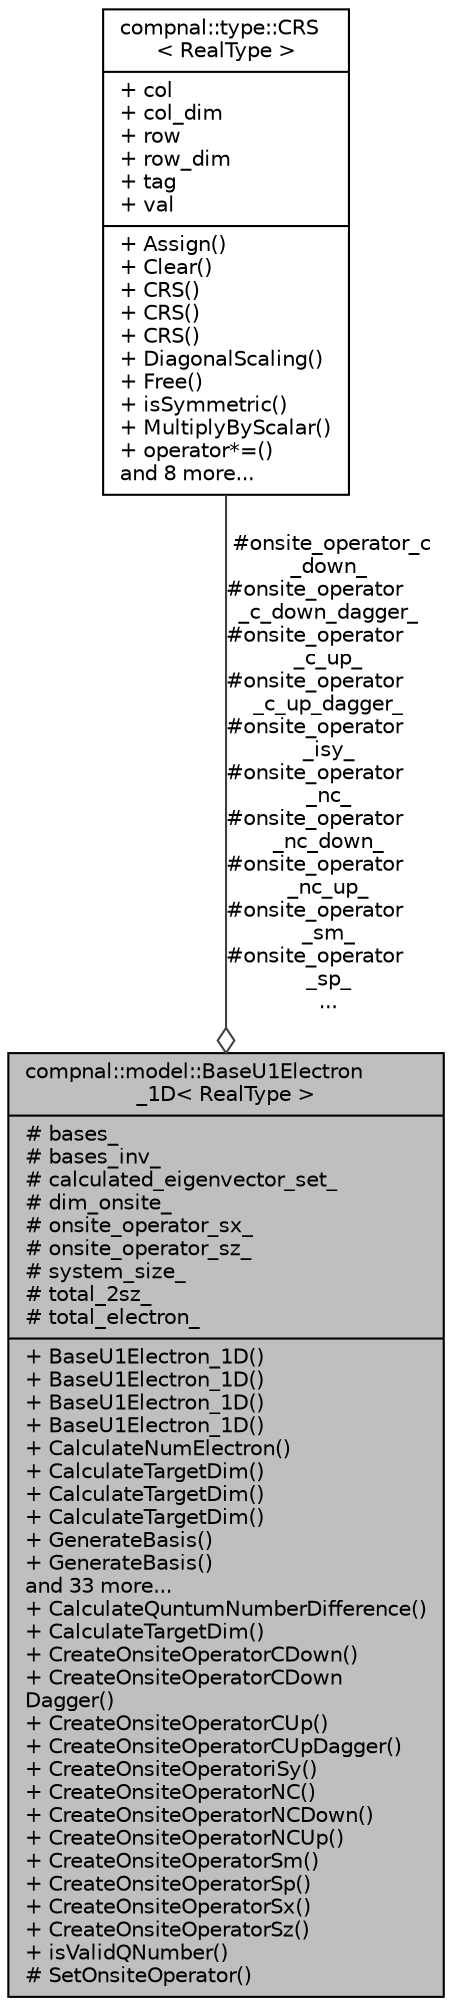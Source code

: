 digraph "compnal::model::BaseU1Electron_1D&lt; RealType &gt;"
{
 // INTERACTIVE_SVG=YES
 // LATEX_PDF_SIZE
  edge [fontname="Helvetica",fontsize="10",labelfontname="Helvetica",labelfontsize="10"];
  node [fontname="Helvetica",fontsize="10",shape=record];
  Node1 [label="{compnal::model::BaseU1Electron\l_1D\< RealType \>\n|# bases_\l# bases_inv_\l# calculated_eigenvector_set_\l# dim_onsite_\l# onsite_operator_sx_\l# onsite_operator_sz_\l# system_size_\l# total_2sz_\l# total_electron_\l|+ BaseU1Electron_1D()\l+ BaseU1Electron_1D()\l+ BaseU1Electron_1D()\l+ BaseU1Electron_1D()\l+ CalculateNumElectron()\l+ CalculateTargetDim()\l+ CalculateTargetDim()\l+ CalculateTargetDim()\l+ GenerateBasis()\l+ GenerateBasis()\land 33 more...\l+ CalculateQuntumNumberDifference()\l+ CalculateTargetDim()\l+ CreateOnsiteOperatorCDown()\l+ CreateOnsiteOperatorCDown\lDagger()\l+ CreateOnsiteOperatorCUp()\l+ CreateOnsiteOperatorCUpDagger()\l+ CreateOnsiteOperatoriSy()\l+ CreateOnsiteOperatorNC()\l+ CreateOnsiteOperatorNCDown()\l+ CreateOnsiteOperatorNCUp()\l+ CreateOnsiteOperatorSm()\l+ CreateOnsiteOperatorSp()\l+ CreateOnsiteOperatorSx()\l+ CreateOnsiteOperatorSz()\l+ isValidQNumber()\l# SetOnsiteOperator()\l}",height=0.2,width=0.4,color="black", fillcolor="grey75", style="filled", fontcolor="black",tooltip="The base class for one-dimensional electron systems with the U(1) symmetry."];
  Node2 -> Node1 [color="grey25",fontsize="10",style="solid",label=" #onsite_operator_c\l_down_\n#onsite_operator\l_c_down_dagger_\n#onsite_operator\l_c_up_\n#onsite_operator\l_c_up_dagger_\n#onsite_operator\l_isy_\n#onsite_operator\l_nc_\n#onsite_operator\l_nc_down_\n#onsite_operator\l_nc_up_\n#onsite_operator\l_sm_\n#onsite_operator\l_sp_\n..." ,arrowhead="odiamond",fontname="Helvetica"];
  Node2 [label="{compnal::type::CRS\l\< RealType \>\n|+ col\l+ col_dim\l+ row\l+ row_dim\l+ tag\l+ val\l|+ Assign()\l+ Clear()\l+ CRS()\l+ CRS()\l+ CRS()\l+ DiagonalScaling()\l+ Free()\l+ isSymmetric()\l+ MultiplyByScalar()\l+ operator*=()\land 8 more...\l}",height=0.2,width=0.4,color="black", fillcolor="white", style="filled",URL="$de/d15/structcompnal_1_1type_1_1_c_r_s.html",tooltip=" "];
}
